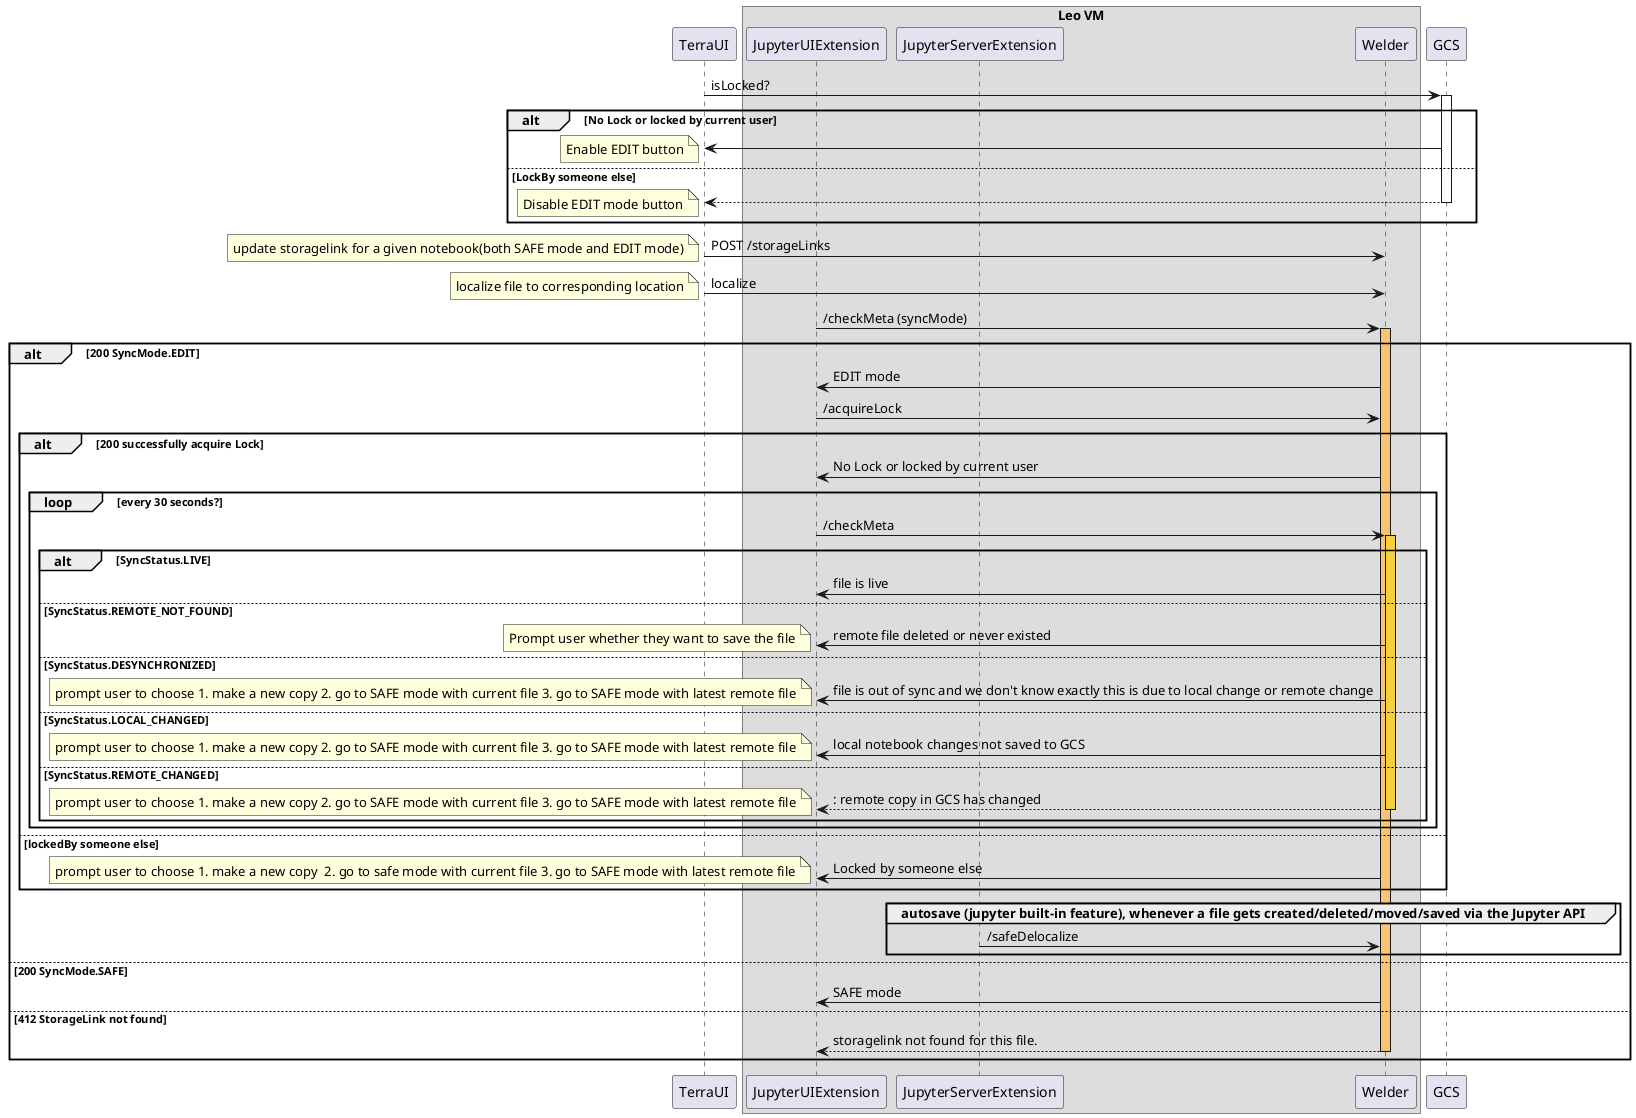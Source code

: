 @startuml
participant TerraUI
box "Leo VM"
    participant JupyterUIExtension
    participant JupyterServerExtension
    participant Welder
end box
participant GCS

TerraUI -> GCS ++: isLocked?
alt No Lock or locked by current user
    GCS -> TerraUI:
    note left: Enable EDIT button
else LockBy someone else
    return
    note left: Disable EDIT mode button
end
TerraUI -> Welder: POST /storageLinks
note left: update storagelink for a given notebook(both SAFE mode and EDIT mode)
TerraUI -> Welder: localize
note left: localize file to corresponding location

JupyterUIExtension -> Welder ++ #F8C471: /checkMeta (syncMode)
alt 200 SyncMode.EDIT
    Welder -> JupyterUIExtension: EDIT mode
    JupyterUIExtension -> Welder: /acquireLock

    alt 200 successfully acquire Lock
        Welder -> JupyterUIExtension: No Lock or locked by current user
        loop every 30 seconds?
            JupyterUIExtension -> Welder ++ #F4D03F: /checkMeta
            alt SyncStatus.LIVE
                Welder -> JupyterUIExtension: file is live
            else SyncStatus.REMOTE_NOT_FOUND
                Welder -> JupyterUIExtension: remote file deleted or never existed
                note left: Prompt user whether they want to save the file
            else SyncStatus.DESYNCHRONIZED
                Welder -> JupyterUIExtension: file is out of sync and we don't know exactly this is due to local change or remote change
                note left: prompt user to choose 1. make a new copy 2. go to SAFE mode with current file 3. go to SAFE mode with latest remote file
            else SyncStatus.LOCAL_CHANGED
                Welder -> JupyterUIExtension: local notebook changes not saved to GCS
                note left: prompt user to choose 1. make a new copy 2. go to SAFE mode with current file 3. go to SAFE mode with latest remote file
            else SyncStatus.REMOTE_CHANGED
               return: remote copy in GCS has changed
                note left: prompt user to choose 1. make a new copy 2. go to SAFE mode with current file 3. go to SAFE mode with latest remote file
            end
        end
    else lockedBy someone else
        Welder -> JupyterUIExtension: Locked by someone else
        note left: prompt user to choose 1. make a new copy  2. go to safe mode with current file 3. go to SAFE mode with latest remote file
    end
    group autosave (jupyter built-in feature), whenever a file gets created/deleted/moved/saved via the Jupyter API
        JupyterServerExtension -> Welder: /safeDelocalize
    end
else 200 SyncMode.SAFE
    Welder -> JupyterUIExtension: SAFE mode
else 412 StorageLink not found
    return storagelink not found for this file.
end
@enduml